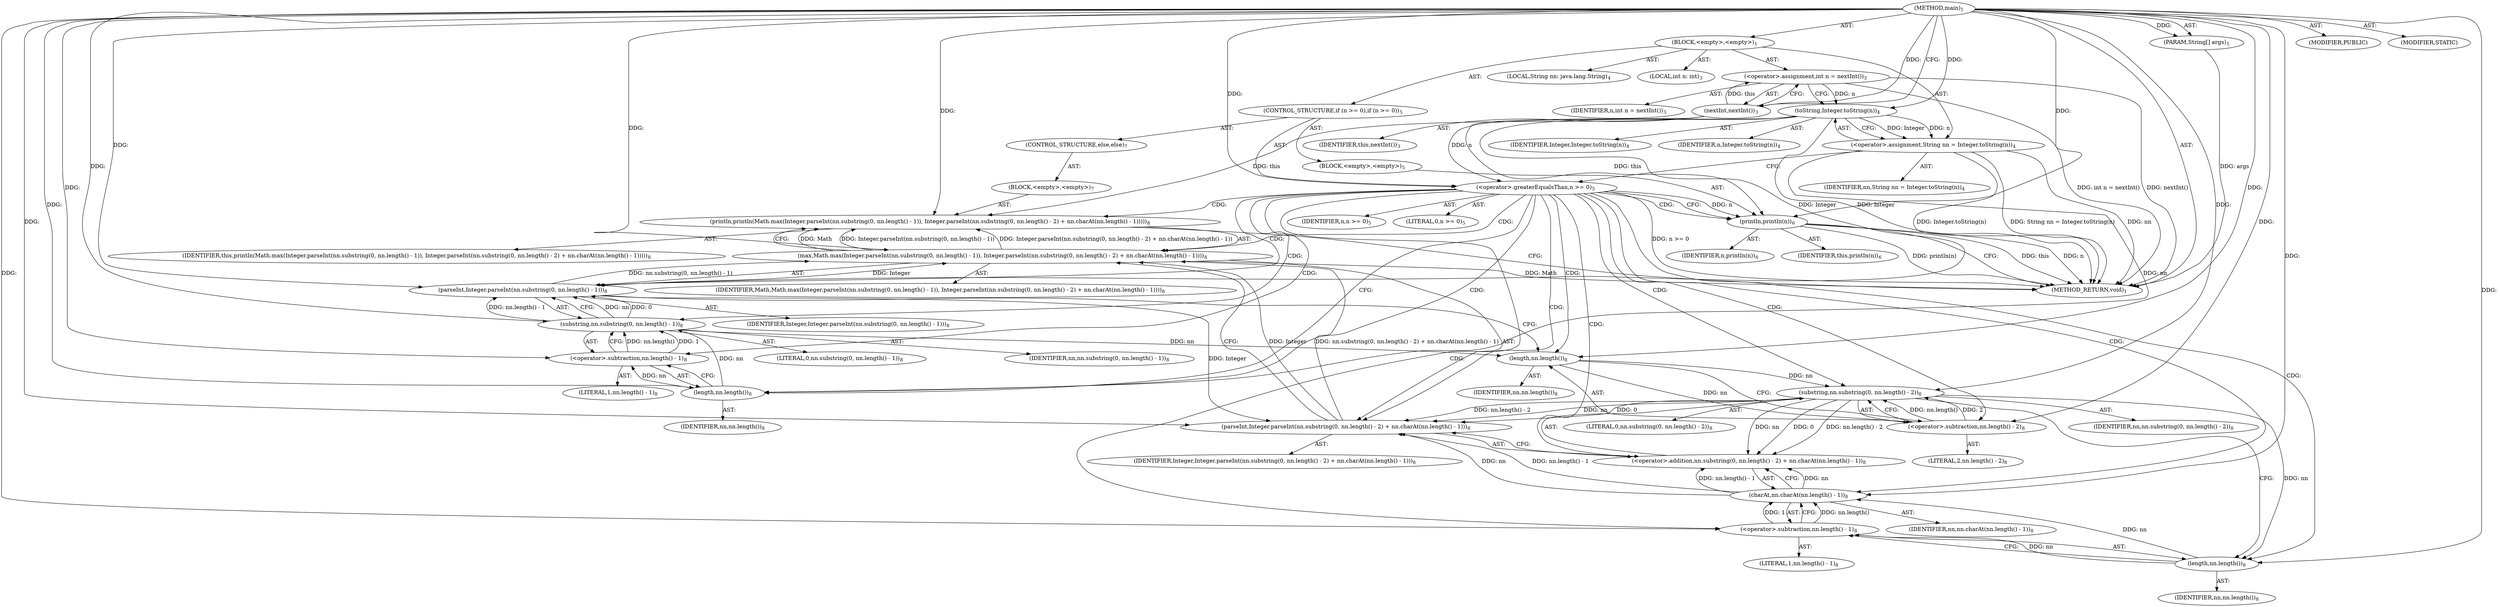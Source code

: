 digraph "main" {  
"17" [label = <(METHOD,main)<SUB>1</SUB>> ]
"18" [label = <(PARAM,String[] args)<SUB>1</SUB>> ]
"19" [label = <(BLOCK,&lt;empty&gt;,&lt;empty&gt;)<SUB>1</SUB>> ]
"20" [label = <(LOCAL,int n: int)<SUB>3</SUB>> ]
"21" [label = <(&lt;operator&gt;.assignment,int n = nextInt())<SUB>3</SUB>> ]
"22" [label = <(IDENTIFIER,n,int n = nextInt())<SUB>3</SUB>> ]
"23" [label = <(nextInt,nextInt())<SUB>3</SUB>> ]
"24" [label = <(IDENTIFIER,this,nextInt())<SUB>3</SUB>> ]
"25" [label = <(LOCAL,String nn: java.lang.String)<SUB>4</SUB>> ]
"26" [label = <(&lt;operator&gt;.assignment,String nn = Integer.toString(n))<SUB>4</SUB>> ]
"27" [label = <(IDENTIFIER,nn,String nn = Integer.toString(n))<SUB>4</SUB>> ]
"28" [label = <(toString,Integer.toString(n))<SUB>4</SUB>> ]
"29" [label = <(IDENTIFIER,Integer,Integer.toString(n))<SUB>4</SUB>> ]
"30" [label = <(IDENTIFIER,n,Integer.toString(n))<SUB>4</SUB>> ]
"31" [label = <(CONTROL_STRUCTURE,if (n &gt;= 0),if (n &gt;= 0))<SUB>5</SUB>> ]
"32" [label = <(&lt;operator&gt;.greaterEqualsThan,n &gt;= 0)<SUB>5</SUB>> ]
"33" [label = <(IDENTIFIER,n,n &gt;= 0)<SUB>5</SUB>> ]
"34" [label = <(LITERAL,0,n &gt;= 0)<SUB>5</SUB>> ]
"35" [label = <(BLOCK,&lt;empty&gt;,&lt;empty&gt;)<SUB>5</SUB>> ]
"36" [label = <(println,println(n))<SUB>6</SUB>> ]
"37" [label = <(IDENTIFIER,this,println(n))<SUB>6</SUB>> ]
"38" [label = <(IDENTIFIER,n,println(n))<SUB>6</SUB>> ]
"39" [label = <(CONTROL_STRUCTURE,else,else)<SUB>7</SUB>> ]
"40" [label = <(BLOCK,&lt;empty&gt;,&lt;empty&gt;)<SUB>7</SUB>> ]
"41" [label = <(println,println(Math.max(Integer.parseInt(nn.substring(0, nn.length() - 1)), Integer.parseInt(nn.substring(0, nn.length() - 2) + nn.charAt(nn.length() - 1)))))<SUB>8</SUB>> ]
"42" [label = <(IDENTIFIER,this,println(Math.max(Integer.parseInt(nn.substring(0, nn.length() - 1)), Integer.parseInt(nn.substring(0, nn.length() - 2) + nn.charAt(nn.length() - 1)))))<SUB>8</SUB>> ]
"43" [label = <(max,Math.max(Integer.parseInt(nn.substring(0, nn.length() - 1)), Integer.parseInt(nn.substring(0, nn.length() - 2) + nn.charAt(nn.length() - 1))))<SUB>8</SUB>> ]
"44" [label = <(IDENTIFIER,Math,Math.max(Integer.parseInt(nn.substring(0, nn.length() - 1)), Integer.parseInt(nn.substring(0, nn.length() - 2) + nn.charAt(nn.length() - 1))))<SUB>8</SUB>> ]
"45" [label = <(parseInt,Integer.parseInt(nn.substring(0, nn.length() - 1)))<SUB>8</SUB>> ]
"46" [label = <(IDENTIFIER,Integer,Integer.parseInt(nn.substring(0, nn.length() - 1)))<SUB>8</SUB>> ]
"47" [label = <(substring,nn.substring(0, nn.length() - 1))<SUB>8</SUB>> ]
"48" [label = <(IDENTIFIER,nn,nn.substring(0, nn.length() - 1))<SUB>8</SUB>> ]
"49" [label = <(LITERAL,0,nn.substring(0, nn.length() - 1))<SUB>8</SUB>> ]
"50" [label = <(&lt;operator&gt;.subtraction,nn.length() - 1)<SUB>8</SUB>> ]
"51" [label = <(length,nn.length())<SUB>8</SUB>> ]
"52" [label = <(IDENTIFIER,nn,nn.length())<SUB>8</SUB>> ]
"53" [label = <(LITERAL,1,nn.length() - 1)<SUB>8</SUB>> ]
"54" [label = <(parseInt,Integer.parseInt(nn.substring(0, nn.length() - 2) + nn.charAt(nn.length() - 1)))<SUB>8</SUB>> ]
"55" [label = <(IDENTIFIER,Integer,Integer.parseInt(nn.substring(0, nn.length() - 2) + nn.charAt(nn.length() - 1)))<SUB>8</SUB>> ]
"56" [label = <(&lt;operator&gt;.addition,nn.substring(0, nn.length() - 2) + nn.charAt(nn.length() - 1))<SUB>8</SUB>> ]
"57" [label = <(substring,nn.substring(0, nn.length() - 2))<SUB>8</SUB>> ]
"58" [label = <(IDENTIFIER,nn,nn.substring(0, nn.length() - 2))<SUB>8</SUB>> ]
"59" [label = <(LITERAL,0,nn.substring(0, nn.length() - 2))<SUB>8</SUB>> ]
"60" [label = <(&lt;operator&gt;.subtraction,nn.length() - 2)<SUB>8</SUB>> ]
"61" [label = <(length,nn.length())<SUB>8</SUB>> ]
"62" [label = <(IDENTIFIER,nn,nn.length())<SUB>8</SUB>> ]
"63" [label = <(LITERAL,2,nn.length() - 2)<SUB>8</SUB>> ]
"64" [label = <(charAt,nn.charAt(nn.length() - 1))<SUB>8</SUB>> ]
"65" [label = <(IDENTIFIER,nn,nn.charAt(nn.length() - 1))<SUB>8</SUB>> ]
"66" [label = <(&lt;operator&gt;.subtraction,nn.length() - 1)<SUB>8</SUB>> ]
"67" [label = <(length,nn.length())<SUB>8</SUB>> ]
"68" [label = <(IDENTIFIER,nn,nn.length())<SUB>8</SUB>> ]
"69" [label = <(LITERAL,1,nn.length() - 1)<SUB>8</SUB>> ]
"70" [label = <(MODIFIER,PUBLIC)> ]
"71" [label = <(MODIFIER,STATIC)> ]
"72" [label = <(METHOD_RETURN,void)<SUB>1</SUB>> ]
  "17" -> "18"  [ label = "AST: "] 
  "17" -> "19"  [ label = "AST: "] 
  "17" -> "70"  [ label = "AST: "] 
  "17" -> "71"  [ label = "AST: "] 
  "17" -> "72"  [ label = "AST: "] 
  "19" -> "20"  [ label = "AST: "] 
  "19" -> "21"  [ label = "AST: "] 
  "19" -> "25"  [ label = "AST: "] 
  "19" -> "26"  [ label = "AST: "] 
  "19" -> "31"  [ label = "AST: "] 
  "21" -> "22"  [ label = "AST: "] 
  "21" -> "23"  [ label = "AST: "] 
  "23" -> "24"  [ label = "AST: "] 
  "26" -> "27"  [ label = "AST: "] 
  "26" -> "28"  [ label = "AST: "] 
  "28" -> "29"  [ label = "AST: "] 
  "28" -> "30"  [ label = "AST: "] 
  "31" -> "32"  [ label = "AST: "] 
  "31" -> "35"  [ label = "AST: "] 
  "31" -> "39"  [ label = "AST: "] 
  "32" -> "33"  [ label = "AST: "] 
  "32" -> "34"  [ label = "AST: "] 
  "35" -> "36"  [ label = "AST: "] 
  "36" -> "37"  [ label = "AST: "] 
  "36" -> "38"  [ label = "AST: "] 
  "39" -> "40"  [ label = "AST: "] 
  "40" -> "41"  [ label = "AST: "] 
  "41" -> "42"  [ label = "AST: "] 
  "41" -> "43"  [ label = "AST: "] 
  "43" -> "44"  [ label = "AST: "] 
  "43" -> "45"  [ label = "AST: "] 
  "43" -> "54"  [ label = "AST: "] 
  "45" -> "46"  [ label = "AST: "] 
  "45" -> "47"  [ label = "AST: "] 
  "47" -> "48"  [ label = "AST: "] 
  "47" -> "49"  [ label = "AST: "] 
  "47" -> "50"  [ label = "AST: "] 
  "50" -> "51"  [ label = "AST: "] 
  "50" -> "53"  [ label = "AST: "] 
  "51" -> "52"  [ label = "AST: "] 
  "54" -> "55"  [ label = "AST: "] 
  "54" -> "56"  [ label = "AST: "] 
  "56" -> "57"  [ label = "AST: "] 
  "56" -> "64"  [ label = "AST: "] 
  "57" -> "58"  [ label = "AST: "] 
  "57" -> "59"  [ label = "AST: "] 
  "57" -> "60"  [ label = "AST: "] 
  "60" -> "61"  [ label = "AST: "] 
  "60" -> "63"  [ label = "AST: "] 
  "61" -> "62"  [ label = "AST: "] 
  "64" -> "65"  [ label = "AST: "] 
  "64" -> "66"  [ label = "AST: "] 
  "66" -> "67"  [ label = "AST: "] 
  "66" -> "69"  [ label = "AST: "] 
  "67" -> "68"  [ label = "AST: "] 
  "21" -> "28"  [ label = "CFG: "] 
  "26" -> "32"  [ label = "CFG: "] 
  "23" -> "21"  [ label = "CFG: "] 
  "28" -> "26"  [ label = "CFG: "] 
  "32" -> "36"  [ label = "CFG: "] 
  "32" -> "51"  [ label = "CFG: "] 
  "36" -> "72"  [ label = "CFG: "] 
  "41" -> "72"  [ label = "CFG: "] 
  "43" -> "41"  [ label = "CFG: "] 
  "45" -> "61"  [ label = "CFG: "] 
  "54" -> "43"  [ label = "CFG: "] 
  "47" -> "45"  [ label = "CFG: "] 
  "56" -> "54"  [ label = "CFG: "] 
  "50" -> "47"  [ label = "CFG: "] 
  "57" -> "67"  [ label = "CFG: "] 
  "64" -> "56"  [ label = "CFG: "] 
  "51" -> "50"  [ label = "CFG: "] 
  "60" -> "57"  [ label = "CFG: "] 
  "66" -> "64"  [ label = "CFG: "] 
  "61" -> "60"  [ label = "CFG: "] 
  "67" -> "66"  [ label = "CFG: "] 
  "17" -> "23"  [ label = "CFG: "] 
  "18" -> "72"  [ label = "DDG: args"] 
  "21" -> "72"  [ label = "DDG: nextInt()"] 
  "21" -> "72"  [ label = "DDG: int n = nextInt()"] 
  "26" -> "72"  [ label = "DDG: nn"] 
  "28" -> "72"  [ label = "DDG: Integer"] 
  "26" -> "72"  [ label = "DDG: Integer.toString(n)"] 
  "26" -> "72"  [ label = "DDG: String nn = Integer.toString(n)"] 
  "32" -> "72"  [ label = "DDG: n &gt;= 0"] 
  "36" -> "72"  [ label = "DDG: this"] 
  "36" -> "72"  [ label = "DDG: n"] 
  "36" -> "72"  [ label = "DDG: println(n)"] 
  "43" -> "72"  [ label = "DDG: Math"] 
  "17" -> "18"  [ label = "DDG: "] 
  "23" -> "21"  [ label = "DDG: this"] 
  "28" -> "26"  [ label = "DDG: Integer"] 
  "28" -> "26"  [ label = "DDG: n"] 
  "17" -> "23"  [ label = "DDG: "] 
  "17" -> "28"  [ label = "DDG: "] 
  "21" -> "28"  [ label = "DDG: n"] 
  "28" -> "32"  [ label = "DDG: n"] 
  "17" -> "32"  [ label = "DDG: "] 
  "23" -> "36"  [ label = "DDG: this"] 
  "17" -> "36"  [ label = "DDG: "] 
  "32" -> "36"  [ label = "DDG: n"] 
  "23" -> "41"  [ label = "DDG: this"] 
  "17" -> "41"  [ label = "DDG: "] 
  "43" -> "41"  [ label = "DDG: Math"] 
  "43" -> "41"  [ label = "DDG: Integer.parseInt(nn.substring(0, nn.length() - 1))"] 
  "43" -> "41"  [ label = "DDG: Integer.parseInt(nn.substring(0, nn.length() - 2) + nn.charAt(nn.length() - 1))"] 
  "17" -> "43"  [ label = "DDG: "] 
  "45" -> "43"  [ label = "DDG: Integer"] 
  "45" -> "43"  [ label = "DDG: nn.substring(0, nn.length() - 1)"] 
  "54" -> "43"  [ label = "DDG: Integer"] 
  "54" -> "43"  [ label = "DDG: nn.substring(0, nn.length() - 2) + nn.charAt(nn.length() - 1)"] 
  "28" -> "45"  [ label = "DDG: Integer"] 
  "17" -> "45"  [ label = "DDG: "] 
  "47" -> "45"  [ label = "DDG: nn"] 
  "47" -> "45"  [ label = "DDG: 0"] 
  "47" -> "45"  [ label = "DDG: nn.length() - 1"] 
  "45" -> "54"  [ label = "DDG: Integer"] 
  "17" -> "54"  [ label = "DDG: "] 
  "57" -> "54"  [ label = "DDG: nn"] 
  "57" -> "54"  [ label = "DDG: 0"] 
  "57" -> "54"  [ label = "DDG: nn.length() - 2"] 
  "64" -> "54"  [ label = "DDG: nn"] 
  "64" -> "54"  [ label = "DDG: nn.length() - 1"] 
  "51" -> "47"  [ label = "DDG: nn"] 
  "17" -> "47"  [ label = "DDG: "] 
  "50" -> "47"  [ label = "DDG: nn.length()"] 
  "50" -> "47"  [ label = "DDG: 1"] 
  "57" -> "56"  [ label = "DDG: nn"] 
  "57" -> "56"  [ label = "DDG: 0"] 
  "57" -> "56"  [ label = "DDG: nn.length() - 2"] 
  "64" -> "56"  [ label = "DDG: nn"] 
  "64" -> "56"  [ label = "DDG: nn.length() - 1"] 
  "51" -> "50"  [ label = "DDG: nn"] 
  "17" -> "50"  [ label = "DDG: "] 
  "61" -> "57"  [ label = "DDG: nn"] 
  "17" -> "57"  [ label = "DDG: "] 
  "60" -> "57"  [ label = "DDG: nn.length()"] 
  "60" -> "57"  [ label = "DDG: 2"] 
  "67" -> "64"  [ label = "DDG: nn"] 
  "17" -> "64"  [ label = "DDG: "] 
  "66" -> "64"  [ label = "DDG: nn.length()"] 
  "66" -> "64"  [ label = "DDG: 1"] 
  "26" -> "51"  [ label = "DDG: nn"] 
  "17" -> "51"  [ label = "DDG: "] 
  "61" -> "60"  [ label = "DDG: nn"] 
  "17" -> "60"  [ label = "DDG: "] 
  "67" -> "66"  [ label = "DDG: nn"] 
  "17" -> "66"  [ label = "DDG: "] 
  "47" -> "61"  [ label = "DDG: nn"] 
  "17" -> "61"  [ label = "DDG: "] 
  "57" -> "67"  [ label = "DDG: nn"] 
  "17" -> "67"  [ label = "DDG: "] 
  "32" -> "47"  [ label = "CDG: "] 
  "32" -> "60"  [ label = "CDG: "] 
  "32" -> "61"  [ label = "CDG: "] 
  "32" -> "64"  [ label = "CDG: "] 
  "32" -> "51"  [ label = "CDG: "] 
  "32" -> "57"  [ label = "CDG: "] 
  "32" -> "66"  [ label = "CDG: "] 
  "32" -> "36"  [ label = "CDG: "] 
  "32" -> "56"  [ label = "CDG: "] 
  "32" -> "67"  [ label = "CDG: "] 
  "32" -> "41"  [ label = "CDG: "] 
  "32" -> "45"  [ label = "CDG: "] 
  "32" -> "50"  [ label = "CDG: "] 
  "32" -> "54"  [ label = "CDG: "] 
  "32" -> "43"  [ label = "CDG: "] 
}
